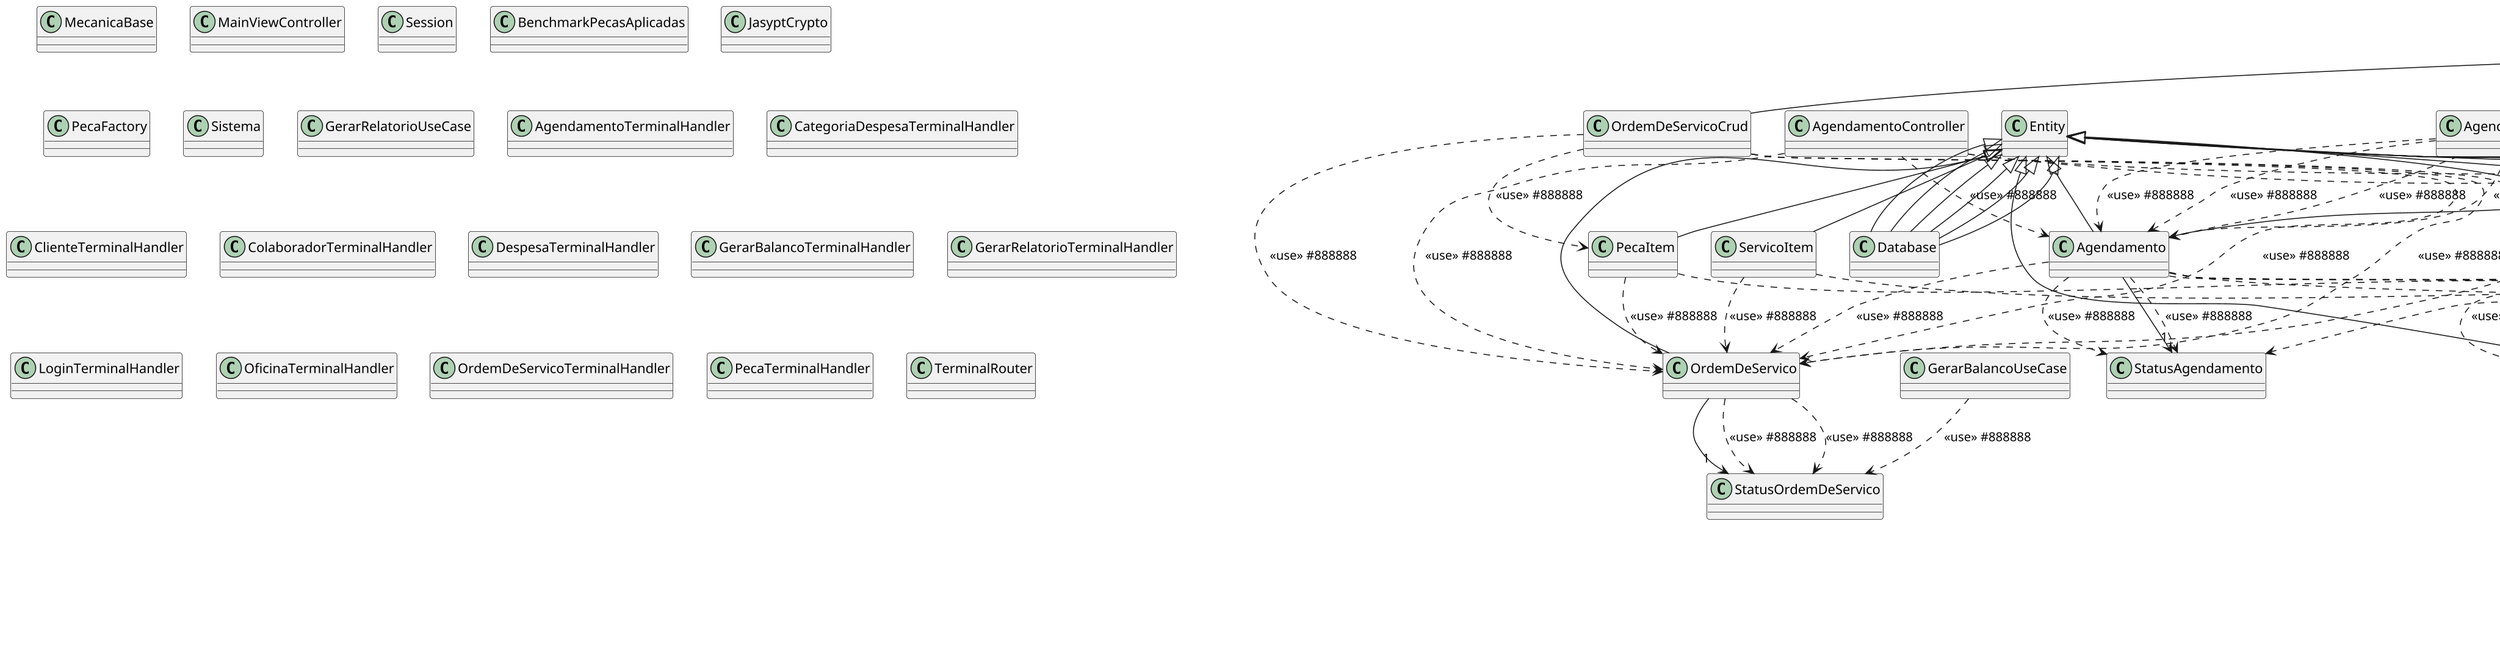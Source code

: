 @startuml
skinparam dpi 150
top to bottom direction

class MecanicaBase
class AgendamentoController
class ClienteController
class MainViewController
class Autenticavel
class Crud
class "Entity"
class Session
class BenchmarkPecasAplicadas
class JasyptCrypto
class Database
class PecaFactory
class Agendamento
class CategoriaDespesa
class Despesa
class OrdemDeServico
class PecaItem
class ServicoItem
class StatusAgendamento
class StatusOrdemDeServico
class Elevador
class EntradaPeca
class Peca
class Servico
class Sistema
class StatusVeiculo
class TipoElevador
class Veiculo
class Administrador
class Cliente
class Colaborador
class Funcionario
class Pessoa
class TipoFuncionario
class AgendamentoCrud
class CategoriaDespesaCrud
class DespesaCrud
class OrdemDeServicoCrud
class GerarBalancoUseCase
class GerarRelatorioUseCase
class PecaCrud
class ServicoCrud
class VeiculoCrud
class AdministradorCrud
class ClienteCrud
class FuncionarioCrud
class UsuarioCrud
class MainView
class AgendamentoTerminalHandler
class CategoriaDespesaTerminalHandler
class ClienteTerminalHandler
class ColaboradorTerminalHandler
class DespesaTerminalHandler
class GerarBalancoTerminalHandler
class GerarRelatorioTerminalHandler
class LoginTerminalHandler
class OficinaTerminalHandler
class OrdemDeServicoTerminalHandler
class PecaTerminalHandler
class ServicoTerminalHandler
class VeiculoTerminalHandler
class TerminalRouter
"Entity" <|-- Database
"Entity" <|-- Database
"Entity" <|-- Database
"Entity" <|-- Database
"Entity" <|-- Database
"Entity" <|-- Database
"Entity" <|-- Agendamento
Comparable <|-- Agendamento
"Entity" <|-- CategoriaDespesa
"Entity" <|-- Despesa
"Entity" <|-- OrdemDeServico
"Entity" <|-- PecaItem
"Entity" <|-- ServicoItem
"Entity" <|-- Elevador
"Entity" <|-- EntradaPeca
"Entity" <|-- Peca
"Entity" <|-- Servico
"Entity" <|-- Veiculo
Colaborador <|-- Administrador
Pessoa <|-- Cliente
Comparable <|-- Cliente
Pessoa <|-- Colaborador
Autenticavel <|-- Colaborador
Colaborador <|-- Funcionario
"Entity" <|-- Pessoa
Crud <|-- AgendamentoCrud
Crud <|-- CategoriaDespesaCrud
Crud <|-- DespesaCrud
Crud <|-- OrdemDeServicoCrud
Crud <|-- PecaCrud
Crud <|-- ServicoCrud
Crud <|-- VeiculoCrud
UsuarioCrud <|-- AdministradorCrud
Crud <|-- ClienteCrud
UsuarioCrud <|-- FuncionarioCrud
Autenticavel <|-- UsuarioCrud
Crud <|-- UsuarioCrud
Application <|-- MainView
Agendamento --> "1" StatusAgendamento
OrdemDeServico --> "1" StatusOrdemDeServico
Elevador --> "1" TipoElevador
Servico --> "1" TipoFuncionario
Servico --> "1" TipoElevador
Veiculo --> "1" StatusVeiculo
Funcionario --> "1" TipoFuncionario
AgendamentoController ..> Servico : <<use>> #888888
AgendamentoController ..> Veiculo : <<use>> #888888
AgendamentoController ..> OrdemDeServico : <<use>> #888888
AgendamentoController ..> Agendamento : <<use>> #888888
ClienteController ..> Cliente : <<use>> #888888
ClienteController ..> Cliente : <<use>> #888888
ClienteController ..> Cliente : <<use>> #888888
Agendamento ..> StatusAgendamento : <<use>> #888888
Agendamento ..> StatusAgendamento : <<use>> #888888
Agendamento ..> Servico : <<use>> #888888
Agendamento ..> OrdemDeServico : <<use>> #888888
Agendamento ..> Funcionario : <<use>> #888888
Agendamento ..> Veiculo : <<use>> #888888
Agendamento ..> Elevador : <<use>> #888888
Despesa ..> CategoriaDespesa : <<use>> #888888
OrdemDeServico ..> StatusOrdemDeServico : <<use>> #888888
OrdemDeServico ..> StatusOrdemDeServico : <<use>> #888888
PecaItem ..> Peca : <<use>> #888888
PecaItem ..> OrdemDeServico : <<use>> #888888
ServicoItem ..> Servico : <<use>> #888888
ServicoItem ..> OrdemDeServico : <<use>> #888888
Elevador ..> TipoElevador : <<use>> #888888
Elevador ..> TipoElevador : <<use>> #888888
EntradaPeca ..> Peca : <<use>> #888888
Servico ..> TipoFuncionario : <<use>> #888888
Servico ..> TipoFuncionario : <<use>> #888888
Servico ..> TipoElevador : <<use>> #888888
Servico ..> TipoElevador : <<use>> #888888
Veiculo ..> StatusVeiculo : <<use>> #888888
Veiculo ..> StatusVeiculo : <<use>> #888888
Veiculo ..> Cliente : <<use>> #888888
Funcionario ..> TipoFuncionario : <<use>> #888888
Funcionario ..> TipoFuncionario : <<use>> #888888
AgendamentoCrud ..> Agendamento : <<use>> #888888
AgendamentoCrud ..> Agendamento : <<use>> #888888
AgendamentoCrud ..> StatusAgendamento : <<use>> #888888
AgendamentoCrud ..> Agendamento : <<use>> #888888
AgendamentoCrud ..> Agendamento : <<use>> #888888
CategoriaDespesaCrud ..> CategoriaDespesa : <<use>> #888888
CategoriaDespesaCrud ..> CategoriaDespesa : <<use>> #888888
CategoriaDespesaCrud ..> CategoriaDespesa : <<use>> #888888
CategoriaDespesaCrud ..> CategoriaDespesa : <<use>> #888888
DespesaCrud ..> Despesa : <<use>> #888888
DespesaCrud ..> Despesa : <<use>> #888888
DespesaCrud ..> Despesa : <<use>> #888888
DespesaCrud ..> Despesa : <<use>> #888888
OrdemDeServicoCrud ..> OrdemDeServico : <<use>> #888888
OrdemDeServicoCrud ..> OrdemDeServico : <<use>> #888888
OrdemDeServicoCrud ..> OrdemDeServico : <<use>> #888888
OrdemDeServicoCrud ..> OrdemDeServico : <<use>> #888888
OrdemDeServicoCrud ..> PecaItem : <<use>> #888888
GerarBalancoUseCase ..> StatusOrdemDeServico : <<use>> #888888
PecaCrud ..> Peca : <<use>> #888888
PecaCrud ..> Peca : <<use>> #888888
PecaCrud ..> Peca : <<use>> #888888
PecaCrud ..> EntradaPeca : <<use>> #888888
ServicoCrud ..> Servico : <<use>> #888888
ServicoCrud ..> Servico : <<use>> #888888
ServicoCrud ..> Servico : <<use>> #888888
ServicoCrud ..> Servico : <<use>> #888888
VeiculoCrud ..> Veiculo : <<use>> #888888
VeiculoCrud ..> Veiculo : <<use>> #888888
VeiculoCrud ..> Veiculo : <<use>> #888888
VeiculoCrud ..> Veiculo : <<use>> #888888
AdministradorCrud ..> Administrador : <<use>> #888888
AdministradorCrud ..> Administrador : <<use>> #888888
AdministradorCrud ..> Administrador : <<use>> #888888
AdministradorCrud ..> Administrador : <<use>> #888888
ClienteCrud ..> Cliente : <<use>> #888888
ClienteCrud ..> Cliente : <<use>> #888888
ClienteCrud ..> Cliente : <<use>> #888888
ClienteCrud ..> Cliente : <<use>> #888888
FuncionarioCrud ..> Funcionario : <<use>> #888888
FuncionarioCrud ..> Funcionario : <<use>> #888888
FuncionarioCrud ..> Funcionario : <<use>> #888888
FuncionarioCrud ..> Funcionario : <<use>> #888888
ServicoTerminalHandler ..> TipoFuncionario : <<use>> #888888
ServicoTerminalHandler ..> TipoFuncionario : <<use>> #888888
ServicoTerminalHandler ..> TipoElevador : <<use>> #888888
VeiculoTerminalHandler ..> Cliente : <<use>> #888888
VeiculoTerminalHandler ..> Veiculo : <<use>> #888888

@enduml
